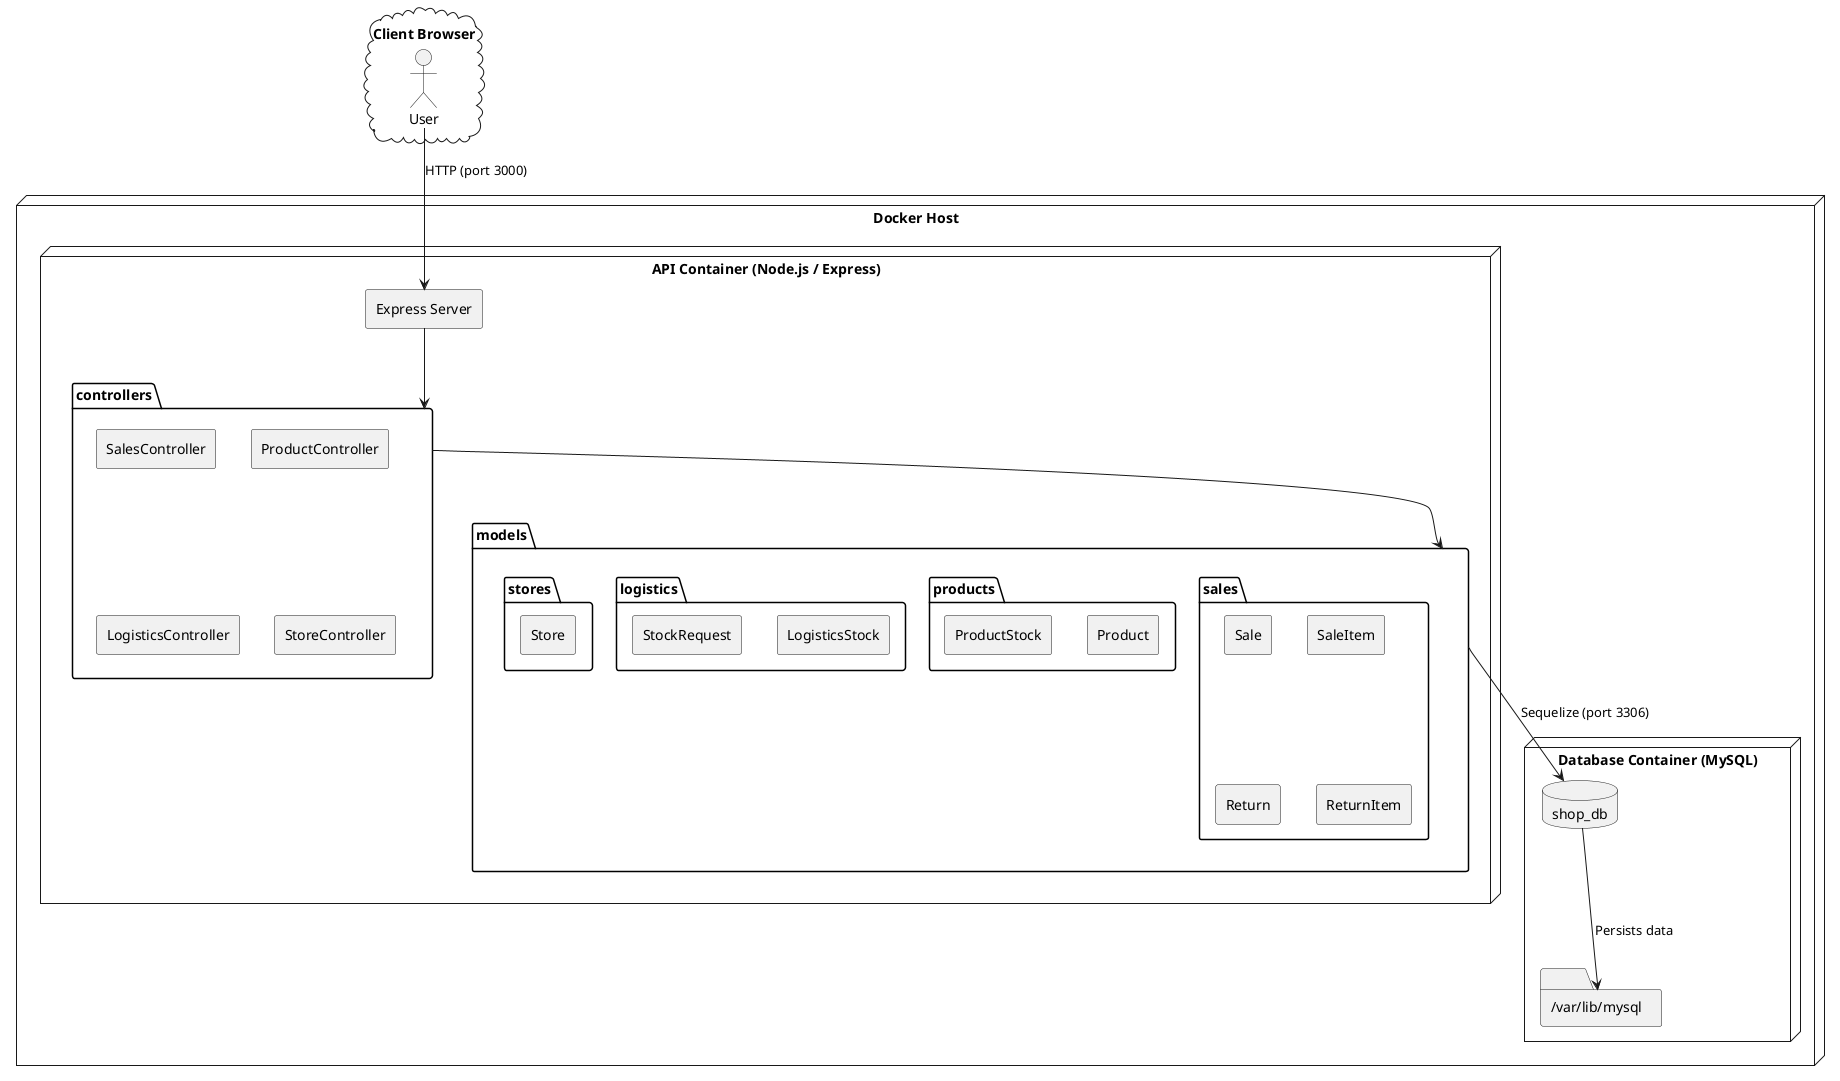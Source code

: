 @startuml
skinparam componentStyle rectangle
skinparam nodeStyle rectangle

cloud "Client Browser" {
  actor "User"
}

node "Docker Host" {
  node "API Container (Node.js / Express)" {
    [Express Server] --> controllers
    controllers --> models

    package "controllers" {
      [SalesController]
      [ProductController]
      [LogisticsController]
      [StoreController]
    }

    package "models" {
      package "sales" {
        [Sale]
        [SaleItem]
        [Return]
        [ReturnItem]
      }

      package "products" {
        [Product]
        [ProductStock]
      }

      package "logistics" {
        [LogisticsStock]
        [StockRequest]
      }

      package "stores" {
        [Store]
      }
    }
  }

  node "Database Container (MySQL)" {
    database "shop_db" as DB
    folder "/var/lib/mysql" as Volume
  }

  DB -down-> Volume : Persists data
}

"User" --> [Express Server] : HTTP (port 3000)
models --> DB : Sequelize (port 3306)
@enduml
